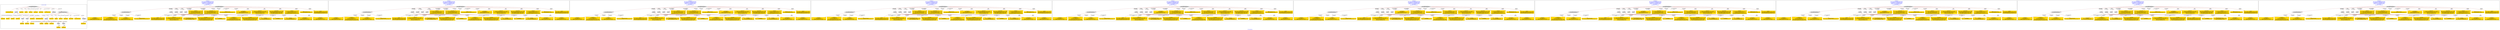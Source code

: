 digraph n0 {
fontcolor="blue"
remincross="true"
label="s21-s-met.json"
subgraph cluster_0 {
label="1-correct model"
n2[style="filled",color="white",fillcolor="lightgray",label="CulturalHeritageObject1"];
n3[shape="plaintext",style="filled",fillcolor="gold",label="dateOfEndOfCreation"];
n4[style="filled",color="white",fillcolor="lightgray",label="Person2"];
n5[shape="plaintext",style="filled",fillcolor="gold",label="dimensions"];
n6[shape="plaintext",style="filled",fillcolor="gold",label="medium"];
n7[shape="plaintext",style="filled",fillcolor="gold",label="creditLine"];
n8[shape="plaintext",style="filled",fillcolor="gold",label="provenance"];
n9[shape="plaintext",style="filled",fillcolor="gold",label="artworkTitle"];
n10[shape="plaintext",style="filled",fillcolor="gold",label="accessionNumber"];
n11[style="filled",color="white",fillcolor="lightgray",label="Concept1"];
n12[style="filled",color="white",fillcolor="lightgray",label="CulturalHeritageObject2"];
n13[shape="plaintext",style="filled",fillcolor="gold",label="dateOfEndOfCreation"];
n14[style="filled",color="white",fillcolor="lightgray",label="Person1"];
n15[shape="plaintext",style="filled",fillcolor="gold",label="dimensions"];
n16[shape="plaintext",style="filled",fillcolor="gold",label="medium"];
n17[shape="plaintext",style="filled",fillcolor="gold",label="creditLine"];
n18[shape="plaintext",style="filled",fillcolor="gold",label="provenance"];
n19[shape="plaintext",style="filled",fillcolor="gold",label="artworkTitle"];
n20[shape="plaintext",style="filled",fillcolor="gold",label="accessionNumber"];
n21[style="filled",color="white",fillcolor="lightgray",label="Concept2"];
n22[shape="plaintext",style="filled",fillcolor="gold",label="nationality"];
n23[shape="plaintext",style="filled",fillcolor="gold",label="birthDate"];
n24[shape="plaintext",style="filled",fillcolor="gold",label="deathDate"];
n25[shape="plaintext",style="filled",fillcolor="gold",label="artistName"];
n26[style="filled",color="white",fillcolor="lightgray",label="Place1"];
n27[style="filled",color="white",fillcolor="lightgray",label="Place2"];
n28[shape="plaintext",style="filled",fillcolor="gold",label="nationality"];
n29[shape="plaintext",style="filled",fillcolor="gold",label="birthDate"];
n30[shape="plaintext",style="filled",fillcolor="gold",label="deathDate"];
n31[shape="plaintext",style="filled",fillcolor="gold",label="artistName"];
n32[style="filled",color="white",fillcolor="lightgray",label="Place3"];
n33[style="filled",color="white",fillcolor="lightgray",label="Place4"];
n34[shape="plaintext",style="filled",fillcolor="gold",label="birthPlace"];
n35[shape="plaintext",style="filled",fillcolor="gold",label="deathPlace"];
n36[shape="plaintext",style="filled",fillcolor="gold",label="birthPlace"];
n37[shape="plaintext",style="filled",fillcolor="gold",label="deathPlace"];
n38[shape="plaintext",style="filled",fillcolor="gold",label="classification"];
n39[shape="plaintext",style="filled",fillcolor="gold",label="classification"];
}
subgraph cluster_1 {
label="candidate 0\nlink coherence:0.5333333333333333\nnode coherence:0.5483870967741935\nconfidence:0.5519780904114847\nmapping score:0.493455062395226\ncost:29.9977\n-precision:0.37-recall:0.3"
n41[style="filled",color="white",fillcolor="lightgray",label="CulturalHeritageObject1"];
n42[style="filled",color="white",fillcolor="lightgray",label="CulturalHeritageObject2"];
n43[style="filled",color="white",fillcolor="lightgray",label="Person1"];
n44[style="filled",color="white",fillcolor="lightgray",label="Person2"];
n45[style="filled",color="white",fillcolor="lightgray",label="Place1"];
n46[style="filled",color="white",fillcolor="lightgray",label="Place2"];
n47[shape="plaintext",style="filled",fillcolor="gold",label="birthPlace\n[Place,label,0.669]\n[Person,dateOfBirth,0.212]\n[Person,biographicalInformation,0.065]\n[CulturalHeritageObject,description,0.055]"];
n48[shape="plaintext",style="filled",fillcolor="gold",label="creditLine\n[CulturalHeritageObject,provenance,0.634]\n[Document,classLink,0.143]\n[Document,columnSubClassOfLink,0.126]\n[CulturalHeritageObject,description,0.096]"];
n49[shape="plaintext",style="filled",fillcolor="gold",label="medium\n[CulturalHeritageObject,medium,0.862]\n[CulturalHeritageObject,description,0.13]\n[Person,biographicalInformation,0.009]"];
n50[shape="plaintext",style="filled",fillcolor="gold",label="deathDate\n[Place,label,0.87]\n[Person,dateOfDeath,0.087]\n[CulturalHeritageObject,provenance,0.043]"];
n51[shape="plaintext",style="filled",fillcolor="gold",label="artworkTitle\n[CulturalHeritageObject,description,0.514]\n[Concept,prefLabel,0.222]\n[Document,columnSubClassOfLink,0.178]\n[CulturalHeritageObject,provenance,0.086]"];
n52[shape="plaintext",style="filled",fillcolor="gold",label="accessionNumber\n[CulturalHeritageObject,accessionNumber,1.0]"];
n53[shape="plaintext",style="filled",fillcolor="gold",label="provenance\n[Place,label,0.87]\n[Person,dateOfDeath,0.087]\n[CulturalHeritageObject,provenance,0.043]"];
n54[shape="plaintext",style="filled",fillcolor="gold",label="nationality\n[Person,countryAssociatedWithThePerson,0.715]\n[CulturalHeritageObject,provenance,0.129]\n[CulturalHeritageObject,description,0.095]\n[Person,biographicalInformation,0.062]"];
n55[shape="plaintext",style="filled",fillcolor="gold",label="dimensions\n[CulturalHeritageObject,extent,0.929]\n[CulturalHeritageObject,accessionNumber,0.036]\n[Person,dateOfBirth,0.021]\n[Document,classLink,0.013]"];
n56[shape="plaintext",style="filled",fillcolor="gold",label="birthDate\n[Person,dateOfDeath,0.8]\n[Person,biographicalInformation,0.2]"];
n57[shape="plaintext",style="filled",fillcolor="gold",label="artistName\n[Person,nameOfThePerson,1.0]"];
n58[shape="plaintext",style="filled",fillcolor="gold",label="birthDate\n[Person,dateOfDeath,0.8]\n[Person,biographicalInformation,0.2]"];
n59[shape="plaintext",style="filled",fillcolor="gold",label="dimensions\n[CulturalHeritageObject,extent,0.929]\n[CulturalHeritageObject,accessionNumber,0.036]\n[Person,dateOfBirth,0.021]\n[Document,classLink,0.013]"];
n60[shape="plaintext",style="filled",fillcolor="gold",label="dateOfEndOfCreation\n[CulturalHeritageObject,created,0.556]\n[Person,dateOfDeath,0.444]"];
n61[shape="plaintext",style="filled",fillcolor="gold",label="deathPlace\n[Place,label,0.87]\n[Person,dateOfDeath,0.087]\n[CulturalHeritageObject,provenance,0.043]"];
n62[shape="plaintext",style="filled",fillcolor="gold",label="artworkTitle\n[CulturalHeritageObject,description,0.558]\n[Person,biographicalInformation,0.393]\n[CulturalHeritageObject,title,0.029]\n[CulturalHeritageObject,extent,0.02]"];
n63[shape="plaintext",style="filled",fillcolor="gold",label="creditLine\n[CulturalHeritageObject,rights,0.792]\n[Document,classLink,0.125]\n[CulturalHeritageObject,extent,0.052]\n[CulturalHeritageObject,description,0.031]"];
n64[shape="plaintext",style="filled",fillcolor="gold",label="birthPlace\n[Place,label,0.669]\n[Person,dateOfBirth,0.212]\n[Person,biographicalInformation,0.065]\n[CulturalHeritageObject,description,0.055]"];
n65[shape="plaintext",style="filled",fillcolor="gold",label="nationality\n[Person,countryAssociatedWithThePerson,0.715]\n[CulturalHeritageObject,provenance,0.129]\n[CulturalHeritageObject,description,0.095]\n[Person,biographicalInformation,0.062]"];
n66[shape="plaintext",style="filled",fillcolor="gold",label="dateOfEndOfCreation\n[CulturalHeritageObject,created,1.0]"];
n67[shape="plaintext",style="filled",fillcolor="gold",label="deathDate\n[Place,label,0.87]\n[Person,dateOfDeath,0.087]\n[CulturalHeritageObject,provenance,0.043]"];
n68[shape="plaintext",style="filled",fillcolor="gold",label="medium\n[CulturalHeritageObject,medium,0.862]\n[CulturalHeritageObject,description,0.13]\n[Person,biographicalInformation,0.009]"];
n69[shape="plaintext",style="filled",fillcolor="gold",label="artistName\n[Person,nameOfThePerson,1.0]"];
n70[shape="plaintext",style="filled",fillcolor="gold",label="provenance\n[Place,label,0.87]\n[Person,dateOfDeath,0.087]\n[CulturalHeritageObject,provenance,0.043]"];
n71[shape="plaintext",style="filled",fillcolor="gold",label="accessionNumber\n[CulturalHeritageObject,accessionNumber,1.0]"];
}
subgraph cluster_2 {
label="candidate 1\nlink coherence:0.5333333333333333\nnode coherence:0.5483870967741935\nconfidence:0.5519780904114847\nmapping score:0.493455062395226\ncost:29.9977\n-precision:0.33-recall:0.27"
n73[style="filled",color="white",fillcolor="lightgray",label="CulturalHeritageObject1"];
n74[style="filled",color="white",fillcolor="lightgray",label="CulturalHeritageObject2"];
n75[style="filled",color="white",fillcolor="lightgray",label="Person1"];
n76[style="filled",color="white",fillcolor="lightgray",label="Person2"];
n77[style="filled",color="white",fillcolor="lightgray",label="Place1"];
n78[style="filled",color="white",fillcolor="lightgray",label="Place2"];
n79[shape="plaintext",style="filled",fillcolor="gold",label="birthPlace\n[Place,label,0.669]\n[Person,dateOfBirth,0.212]\n[Person,biographicalInformation,0.065]\n[CulturalHeritageObject,description,0.055]"];
n80[shape="plaintext",style="filled",fillcolor="gold",label="creditLine\n[CulturalHeritageObject,provenance,0.634]\n[Document,classLink,0.143]\n[Document,columnSubClassOfLink,0.126]\n[CulturalHeritageObject,description,0.096]"];
n81[shape="plaintext",style="filled",fillcolor="gold",label="medium\n[CulturalHeritageObject,medium,0.862]\n[CulturalHeritageObject,description,0.13]\n[Person,biographicalInformation,0.009]"];
n82[shape="plaintext",style="filled",fillcolor="gold",label="deathDate\n[Place,label,0.87]\n[Person,dateOfDeath,0.087]\n[CulturalHeritageObject,provenance,0.043]"];
n83[shape="plaintext",style="filled",fillcolor="gold",label="artworkTitle\n[CulturalHeritageObject,description,0.514]\n[Concept,prefLabel,0.222]\n[Document,columnSubClassOfLink,0.178]\n[CulturalHeritageObject,provenance,0.086]"];
n84[shape="plaintext",style="filled",fillcolor="gold",label="accessionNumber\n[CulturalHeritageObject,accessionNumber,1.0]"];
n85[shape="plaintext",style="filled",fillcolor="gold",label="provenance\n[Place,label,0.87]\n[Person,dateOfDeath,0.087]\n[CulturalHeritageObject,provenance,0.043]"];
n86[shape="plaintext",style="filled",fillcolor="gold",label="nationality\n[Person,countryAssociatedWithThePerson,0.715]\n[CulturalHeritageObject,provenance,0.129]\n[CulturalHeritageObject,description,0.095]\n[Person,biographicalInformation,0.062]"];
n87[shape="plaintext",style="filled",fillcolor="gold",label="dimensions\n[CulturalHeritageObject,extent,0.929]\n[CulturalHeritageObject,accessionNumber,0.036]\n[Person,dateOfBirth,0.021]\n[Document,classLink,0.013]"];
n88[shape="plaintext",style="filled",fillcolor="gold",label="birthDate\n[Person,dateOfDeath,0.8]\n[Person,biographicalInformation,0.2]"];
n89[shape="plaintext",style="filled",fillcolor="gold",label="artistName\n[Person,nameOfThePerson,1.0]"];
n90[shape="plaintext",style="filled",fillcolor="gold",label="birthDate\n[Person,dateOfDeath,0.8]\n[Person,biographicalInformation,0.2]"];
n91[shape="plaintext",style="filled",fillcolor="gold",label="dimensions\n[CulturalHeritageObject,extent,0.929]\n[CulturalHeritageObject,accessionNumber,0.036]\n[Person,dateOfBirth,0.021]\n[Document,classLink,0.013]"];
n92[shape="plaintext",style="filled",fillcolor="gold",label="dateOfEndOfCreation\n[CulturalHeritageObject,created,0.556]\n[Person,dateOfDeath,0.444]"];
n93[shape="plaintext",style="filled",fillcolor="gold",label="deathPlace\n[Place,label,0.87]\n[Person,dateOfDeath,0.087]\n[CulturalHeritageObject,provenance,0.043]"];
n94[shape="plaintext",style="filled",fillcolor="gold",label="artworkTitle\n[CulturalHeritageObject,description,0.558]\n[Person,biographicalInformation,0.393]\n[CulturalHeritageObject,title,0.029]\n[CulturalHeritageObject,extent,0.02]"];
n95[shape="plaintext",style="filled",fillcolor="gold",label="creditLine\n[CulturalHeritageObject,rights,0.792]\n[Document,classLink,0.125]\n[CulturalHeritageObject,extent,0.052]\n[CulturalHeritageObject,description,0.031]"];
n96[shape="plaintext",style="filled",fillcolor="gold",label="birthPlace\n[Place,label,0.669]\n[Person,dateOfBirth,0.212]\n[Person,biographicalInformation,0.065]\n[CulturalHeritageObject,description,0.055]"];
n97[shape="plaintext",style="filled",fillcolor="gold",label="nationality\n[Person,countryAssociatedWithThePerson,0.715]\n[CulturalHeritageObject,provenance,0.129]\n[CulturalHeritageObject,description,0.095]\n[Person,biographicalInformation,0.062]"];
n98[shape="plaintext",style="filled",fillcolor="gold",label="dateOfEndOfCreation\n[CulturalHeritageObject,created,1.0]"];
n99[shape="plaintext",style="filled",fillcolor="gold",label="deathDate\n[Place,label,0.87]\n[Person,dateOfDeath,0.087]\n[CulturalHeritageObject,provenance,0.043]"];
n100[shape="plaintext",style="filled",fillcolor="gold",label="medium\n[CulturalHeritageObject,medium,0.862]\n[CulturalHeritageObject,description,0.13]\n[Person,biographicalInformation,0.009]"];
n101[shape="plaintext",style="filled",fillcolor="gold",label="artistName\n[Person,nameOfThePerson,1.0]"];
n102[shape="plaintext",style="filled",fillcolor="gold",label="provenance\n[Place,label,0.87]\n[Person,dateOfDeath,0.087]\n[CulturalHeritageObject,provenance,0.043]"];
n103[shape="plaintext",style="filled",fillcolor="gold",label="accessionNumber\n[CulturalHeritageObject,accessionNumber,1.0]"];
}
subgraph cluster_3 {
label="candidate 2\nlink coherence:0.5333333333333333\nnode coherence:0.5483870967741935\nconfidence:0.5519780904114847\nmapping score:0.493455062395226\ncost:29.9977\n-precision:0.37-recall:0.3"
n105[style="filled",color="white",fillcolor="lightgray",label="CulturalHeritageObject1"];
n106[style="filled",color="white",fillcolor="lightgray",label="CulturalHeritageObject2"];
n107[style="filled",color="white",fillcolor="lightgray",label="Person1"];
n108[style="filled",color="white",fillcolor="lightgray",label="Person2"];
n109[style="filled",color="white",fillcolor="lightgray",label="Place1"];
n110[style="filled",color="white",fillcolor="lightgray",label="Place2"];
n111[shape="plaintext",style="filled",fillcolor="gold",label="birthPlace\n[Place,label,0.669]\n[Person,dateOfBirth,0.212]\n[Person,biographicalInformation,0.065]\n[CulturalHeritageObject,description,0.055]"];
n112[shape="plaintext",style="filled",fillcolor="gold",label="creditLine\n[CulturalHeritageObject,provenance,0.634]\n[Document,classLink,0.143]\n[Document,columnSubClassOfLink,0.126]\n[CulturalHeritageObject,description,0.096]"];
n113[shape="plaintext",style="filled",fillcolor="gold",label="medium\n[CulturalHeritageObject,medium,0.862]\n[CulturalHeritageObject,description,0.13]\n[Person,biographicalInformation,0.009]"];
n114[shape="plaintext",style="filled",fillcolor="gold",label="deathDate\n[Place,label,0.87]\n[Person,dateOfDeath,0.087]\n[CulturalHeritageObject,provenance,0.043]"];
n115[shape="plaintext",style="filled",fillcolor="gold",label="artworkTitle\n[CulturalHeritageObject,description,0.514]\n[Concept,prefLabel,0.222]\n[Document,columnSubClassOfLink,0.178]\n[CulturalHeritageObject,provenance,0.086]"];
n116[shape="plaintext",style="filled",fillcolor="gold",label="accessionNumber\n[CulturalHeritageObject,accessionNumber,1.0]"];
n117[shape="plaintext",style="filled",fillcolor="gold",label="provenance\n[Place,label,0.87]\n[Person,dateOfDeath,0.087]\n[CulturalHeritageObject,provenance,0.043]"];
n118[shape="plaintext",style="filled",fillcolor="gold",label="nationality\n[Person,countryAssociatedWithThePerson,0.715]\n[CulturalHeritageObject,provenance,0.129]\n[CulturalHeritageObject,description,0.095]\n[Person,biographicalInformation,0.062]"];
n119[shape="plaintext",style="filled",fillcolor="gold",label="dimensions\n[CulturalHeritageObject,extent,0.929]\n[CulturalHeritageObject,accessionNumber,0.036]\n[Person,dateOfBirth,0.021]\n[Document,classLink,0.013]"];
n120[shape="plaintext",style="filled",fillcolor="gold",label="birthDate\n[Person,dateOfDeath,0.8]\n[Person,biographicalInformation,0.2]"];
n121[shape="plaintext",style="filled",fillcolor="gold",label="artistName\n[Person,nameOfThePerson,1.0]"];
n122[shape="plaintext",style="filled",fillcolor="gold",label="birthDate\n[Person,dateOfDeath,0.8]\n[Person,biographicalInformation,0.2]"];
n123[shape="plaintext",style="filled",fillcolor="gold",label="dimensions\n[CulturalHeritageObject,extent,0.929]\n[CulturalHeritageObject,accessionNumber,0.036]\n[Person,dateOfBirth,0.021]\n[Document,classLink,0.013]"];
n124[shape="plaintext",style="filled",fillcolor="gold",label="dateOfEndOfCreation\n[CulturalHeritageObject,created,0.556]\n[Person,dateOfDeath,0.444]"];
n125[shape="plaintext",style="filled",fillcolor="gold",label="deathPlace\n[Place,label,0.87]\n[Person,dateOfDeath,0.087]\n[CulturalHeritageObject,provenance,0.043]"];
n126[shape="plaintext",style="filled",fillcolor="gold",label="artworkTitle\n[CulturalHeritageObject,description,0.558]\n[Person,biographicalInformation,0.393]\n[CulturalHeritageObject,title,0.029]\n[CulturalHeritageObject,extent,0.02]"];
n127[shape="plaintext",style="filled",fillcolor="gold",label="creditLine\n[CulturalHeritageObject,rights,0.792]\n[Document,classLink,0.125]\n[CulturalHeritageObject,extent,0.052]\n[CulturalHeritageObject,description,0.031]"];
n128[shape="plaintext",style="filled",fillcolor="gold",label="birthPlace\n[Place,label,0.669]\n[Person,dateOfBirth,0.212]\n[Person,biographicalInformation,0.065]\n[CulturalHeritageObject,description,0.055]"];
n129[shape="plaintext",style="filled",fillcolor="gold",label="nationality\n[Person,countryAssociatedWithThePerson,0.715]\n[CulturalHeritageObject,provenance,0.129]\n[CulturalHeritageObject,description,0.095]\n[Person,biographicalInformation,0.062]"];
n130[shape="plaintext",style="filled",fillcolor="gold",label="dateOfEndOfCreation\n[CulturalHeritageObject,created,1.0]"];
n131[shape="plaintext",style="filled",fillcolor="gold",label="deathDate\n[Place,label,0.87]\n[Person,dateOfDeath,0.087]\n[CulturalHeritageObject,provenance,0.043]"];
n132[shape="plaintext",style="filled",fillcolor="gold",label="medium\n[CulturalHeritageObject,medium,0.862]\n[CulturalHeritageObject,description,0.13]\n[Person,biographicalInformation,0.009]"];
n133[shape="plaintext",style="filled",fillcolor="gold",label="artistName\n[Person,nameOfThePerson,1.0]"];
n134[shape="plaintext",style="filled",fillcolor="gold",label="provenance\n[Place,label,0.87]\n[Person,dateOfDeath,0.087]\n[CulturalHeritageObject,provenance,0.043]"];
n135[shape="plaintext",style="filled",fillcolor="gold",label="accessionNumber\n[CulturalHeritageObject,accessionNumber,1.0]"];
}
subgraph cluster_4 {
label="candidate 3\nlink coherence:0.5333333333333333\nnode coherence:0.5483870967741935\nconfidence:0.5519780904114847\nmapping score:0.493455062395226\ncost:29.9977\n-precision:0.33-recall:0.27"
n137[style="filled",color="white",fillcolor="lightgray",label="CulturalHeritageObject1"];
n138[style="filled",color="white",fillcolor="lightgray",label="CulturalHeritageObject2"];
n139[style="filled",color="white",fillcolor="lightgray",label="Person1"];
n140[style="filled",color="white",fillcolor="lightgray",label="Person2"];
n141[style="filled",color="white",fillcolor="lightgray",label="Place1"];
n142[style="filled",color="white",fillcolor="lightgray",label="Place2"];
n143[shape="plaintext",style="filled",fillcolor="gold",label="birthPlace\n[Place,label,0.669]\n[Person,dateOfBirth,0.212]\n[Person,biographicalInformation,0.065]\n[CulturalHeritageObject,description,0.055]"];
n144[shape="plaintext",style="filled",fillcolor="gold",label="creditLine\n[CulturalHeritageObject,provenance,0.634]\n[Document,classLink,0.143]\n[Document,columnSubClassOfLink,0.126]\n[CulturalHeritageObject,description,0.096]"];
n145[shape="plaintext",style="filled",fillcolor="gold",label="medium\n[CulturalHeritageObject,medium,0.862]\n[CulturalHeritageObject,description,0.13]\n[Person,biographicalInformation,0.009]"];
n146[shape="plaintext",style="filled",fillcolor="gold",label="deathDate\n[Place,label,0.87]\n[Person,dateOfDeath,0.087]\n[CulturalHeritageObject,provenance,0.043]"];
n147[shape="plaintext",style="filled",fillcolor="gold",label="artworkTitle\n[CulturalHeritageObject,description,0.514]\n[Concept,prefLabel,0.222]\n[Document,columnSubClassOfLink,0.178]\n[CulturalHeritageObject,provenance,0.086]"];
n148[shape="plaintext",style="filled",fillcolor="gold",label="accessionNumber\n[CulturalHeritageObject,accessionNumber,1.0]"];
n149[shape="plaintext",style="filled",fillcolor="gold",label="provenance\n[Place,label,0.87]\n[Person,dateOfDeath,0.087]\n[CulturalHeritageObject,provenance,0.043]"];
n150[shape="plaintext",style="filled",fillcolor="gold",label="nationality\n[Person,countryAssociatedWithThePerson,0.715]\n[CulturalHeritageObject,provenance,0.129]\n[CulturalHeritageObject,description,0.095]\n[Person,biographicalInformation,0.062]"];
n151[shape="plaintext",style="filled",fillcolor="gold",label="dimensions\n[CulturalHeritageObject,extent,0.929]\n[CulturalHeritageObject,accessionNumber,0.036]\n[Person,dateOfBirth,0.021]\n[Document,classLink,0.013]"];
n152[shape="plaintext",style="filled",fillcolor="gold",label="birthDate\n[Person,dateOfDeath,0.8]\n[Person,biographicalInformation,0.2]"];
n153[shape="plaintext",style="filled",fillcolor="gold",label="artistName\n[Person,nameOfThePerson,1.0]"];
n154[shape="plaintext",style="filled",fillcolor="gold",label="birthDate\n[Person,dateOfDeath,0.8]\n[Person,biographicalInformation,0.2]"];
n155[shape="plaintext",style="filled",fillcolor="gold",label="dimensions\n[CulturalHeritageObject,extent,0.929]\n[CulturalHeritageObject,accessionNumber,0.036]\n[Person,dateOfBirth,0.021]\n[Document,classLink,0.013]"];
n156[shape="plaintext",style="filled",fillcolor="gold",label="dateOfEndOfCreation\n[CulturalHeritageObject,created,0.556]\n[Person,dateOfDeath,0.444]"];
n157[shape="plaintext",style="filled",fillcolor="gold",label="deathPlace\n[Place,label,0.87]\n[Person,dateOfDeath,0.087]\n[CulturalHeritageObject,provenance,0.043]"];
n158[shape="plaintext",style="filled",fillcolor="gold",label="artworkTitle\n[CulturalHeritageObject,description,0.558]\n[Person,biographicalInformation,0.393]\n[CulturalHeritageObject,title,0.029]\n[CulturalHeritageObject,extent,0.02]"];
n159[shape="plaintext",style="filled",fillcolor="gold",label="creditLine\n[CulturalHeritageObject,rights,0.792]\n[Document,classLink,0.125]\n[CulturalHeritageObject,extent,0.052]\n[CulturalHeritageObject,description,0.031]"];
n160[shape="plaintext",style="filled",fillcolor="gold",label="birthPlace\n[Place,label,0.669]\n[Person,dateOfBirth,0.212]\n[Person,biographicalInformation,0.065]\n[CulturalHeritageObject,description,0.055]"];
n161[shape="plaintext",style="filled",fillcolor="gold",label="nationality\n[Person,countryAssociatedWithThePerson,0.715]\n[CulturalHeritageObject,provenance,0.129]\n[CulturalHeritageObject,description,0.095]\n[Person,biographicalInformation,0.062]"];
n162[shape="plaintext",style="filled",fillcolor="gold",label="dateOfEndOfCreation\n[CulturalHeritageObject,created,1.0]"];
n163[shape="plaintext",style="filled",fillcolor="gold",label="deathDate\n[Place,label,0.87]\n[Person,dateOfDeath,0.087]\n[CulturalHeritageObject,provenance,0.043]"];
n164[shape="plaintext",style="filled",fillcolor="gold",label="medium\n[CulturalHeritageObject,medium,0.862]\n[CulturalHeritageObject,description,0.13]\n[Person,biographicalInformation,0.009]"];
n165[shape="plaintext",style="filled",fillcolor="gold",label="artistName\n[Person,nameOfThePerson,1.0]"];
n166[shape="plaintext",style="filled",fillcolor="gold",label="provenance\n[Place,label,0.87]\n[Person,dateOfDeath,0.087]\n[CulturalHeritageObject,provenance,0.043]"];
n167[shape="plaintext",style="filled",fillcolor="gold",label="accessionNumber\n[CulturalHeritageObject,accessionNumber,1.0]"];
}
subgraph cluster_5 {
label="candidate 4\nlink coherence:0.5333333333333333\nnode coherence:0.5483870967741935\nconfidence:0.5519780904114847\nmapping score:0.493455062395226\ncost:29.9977\n-precision:0.37-recall:0.3"
n169[style="filled",color="white",fillcolor="lightgray",label="CulturalHeritageObject1"];
n170[style="filled",color="white",fillcolor="lightgray",label="CulturalHeritageObject2"];
n171[style="filled",color="white",fillcolor="lightgray",label="Person1"];
n172[style="filled",color="white",fillcolor="lightgray",label="Person2"];
n173[style="filled",color="white",fillcolor="lightgray",label="Place1"];
n174[style="filled",color="white",fillcolor="lightgray",label="Place2"];
n175[shape="plaintext",style="filled",fillcolor="gold",label="birthPlace\n[Place,label,0.669]\n[Person,dateOfBirth,0.212]\n[Person,biographicalInformation,0.065]\n[CulturalHeritageObject,description,0.055]"];
n176[shape="plaintext",style="filled",fillcolor="gold",label="provenance\n[Place,label,0.87]\n[Person,dateOfDeath,0.087]\n[CulturalHeritageObject,provenance,0.043]"];
n177[shape="plaintext",style="filled",fillcolor="gold",label="medium\n[CulturalHeritageObject,medium,0.862]\n[CulturalHeritageObject,description,0.13]\n[Person,biographicalInformation,0.009]"];
n178[shape="plaintext",style="filled",fillcolor="gold",label="deathDate\n[Place,label,0.87]\n[Person,dateOfDeath,0.087]\n[CulturalHeritageObject,provenance,0.043]"];
n179[shape="plaintext",style="filled",fillcolor="gold",label="artworkTitle\n[CulturalHeritageObject,description,0.514]\n[Concept,prefLabel,0.222]\n[Document,columnSubClassOfLink,0.178]\n[CulturalHeritageObject,provenance,0.086]"];
n180[shape="plaintext",style="filled",fillcolor="gold",label="accessionNumber\n[CulturalHeritageObject,accessionNumber,1.0]"];
n181[shape="plaintext",style="filled",fillcolor="gold",label="creditLine\n[CulturalHeritageObject,provenance,0.634]\n[Document,classLink,0.143]\n[Document,columnSubClassOfLink,0.126]\n[CulturalHeritageObject,description,0.096]"];
n182[shape="plaintext",style="filled",fillcolor="gold",label="nationality\n[Person,countryAssociatedWithThePerson,0.715]\n[CulturalHeritageObject,provenance,0.129]\n[CulturalHeritageObject,description,0.095]\n[Person,biographicalInformation,0.062]"];
n183[shape="plaintext",style="filled",fillcolor="gold",label="dimensions\n[CulturalHeritageObject,extent,0.929]\n[CulturalHeritageObject,accessionNumber,0.036]\n[Person,dateOfBirth,0.021]\n[Document,classLink,0.013]"];
n184[shape="plaintext",style="filled",fillcolor="gold",label="birthDate\n[Person,dateOfDeath,0.8]\n[Person,biographicalInformation,0.2]"];
n185[shape="plaintext",style="filled",fillcolor="gold",label="artistName\n[Person,nameOfThePerson,1.0]"];
n186[shape="plaintext",style="filled",fillcolor="gold",label="birthDate\n[Person,dateOfDeath,0.8]\n[Person,biographicalInformation,0.2]"];
n187[shape="plaintext",style="filled",fillcolor="gold",label="dimensions\n[CulturalHeritageObject,extent,0.929]\n[CulturalHeritageObject,accessionNumber,0.036]\n[Person,dateOfBirth,0.021]\n[Document,classLink,0.013]"];
n188[shape="plaintext",style="filled",fillcolor="gold",label="dateOfEndOfCreation\n[CulturalHeritageObject,created,0.556]\n[Person,dateOfDeath,0.444]"];
n189[shape="plaintext",style="filled",fillcolor="gold",label="deathPlace\n[Place,label,0.87]\n[Person,dateOfDeath,0.087]\n[CulturalHeritageObject,provenance,0.043]"];
n190[shape="plaintext",style="filled",fillcolor="gold",label="artworkTitle\n[CulturalHeritageObject,description,0.558]\n[Person,biographicalInformation,0.393]\n[CulturalHeritageObject,title,0.029]\n[CulturalHeritageObject,extent,0.02]"];
n191[shape="plaintext",style="filled",fillcolor="gold",label="creditLine\n[CulturalHeritageObject,rights,0.792]\n[Document,classLink,0.125]\n[CulturalHeritageObject,extent,0.052]\n[CulturalHeritageObject,description,0.031]"];
n192[shape="plaintext",style="filled",fillcolor="gold",label="birthPlace\n[Place,label,0.669]\n[Person,dateOfBirth,0.212]\n[Person,biographicalInformation,0.065]\n[CulturalHeritageObject,description,0.055]"];
n193[shape="plaintext",style="filled",fillcolor="gold",label="nationality\n[Person,countryAssociatedWithThePerson,0.715]\n[CulturalHeritageObject,provenance,0.129]\n[CulturalHeritageObject,description,0.095]\n[Person,biographicalInformation,0.062]"];
n194[shape="plaintext",style="filled",fillcolor="gold",label="dateOfEndOfCreation\n[CulturalHeritageObject,created,1.0]"];
n195[shape="plaintext",style="filled",fillcolor="gold",label="deathDate\n[Place,label,0.87]\n[Person,dateOfDeath,0.087]\n[CulturalHeritageObject,provenance,0.043]"];
n196[shape="plaintext",style="filled",fillcolor="gold",label="medium\n[CulturalHeritageObject,medium,0.862]\n[CulturalHeritageObject,description,0.13]\n[Person,biographicalInformation,0.009]"];
n197[shape="plaintext",style="filled",fillcolor="gold",label="artistName\n[Person,nameOfThePerson,1.0]"];
n198[shape="plaintext",style="filled",fillcolor="gold",label="provenance\n[Place,label,0.87]\n[Person,dateOfDeath,0.087]\n[CulturalHeritageObject,provenance,0.043]"];
n199[shape="plaintext",style="filled",fillcolor="gold",label="accessionNumber\n[CulturalHeritageObject,accessionNumber,1.0]"];
}
subgraph cluster_6 {
label="candidate 5\nlink coherence:0.5333333333333333\nnode coherence:0.5483870967741935\nconfidence:0.5519780904114847\nmapping score:0.493455062395226\ncost:29.9977\n-precision:0.33-recall:0.27"
n201[style="filled",color="white",fillcolor="lightgray",label="CulturalHeritageObject1"];
n202[style="filled",color="white",fillcolor="lightgray",label="CulturalHeritageObject2"];
n203[style="filled",color="white",fillcolor="lightgray",label="Person1"];
n204[style="filled",color="white",fillcolor="lightgray",label="Person2"];
n205[style="filled",color="white",fillcolor="lightgray",label="Place1"];
n206[style="filled",color="white",fillcolor="lightgray",label="Place2"];
n207[shape="plaintext",style="filled",fillcolor="gold",label="birthPlace\n[Place,label,0.669]\n[Person,dateOfBirth,0.212]\n[Person,biographicalInformation,0.065]\n[CulturalHeritageObject,description,0.055]"];
n208[shape="plaintext",style="filled",fillcolor="gold",label="provenance\n[Place,label,0.87]\n[Person,dateOfDeath,0.087]\n[CulturalHeritageObject,provenance,0.043]"];
n209[shape="plaintext",style="filled",fillcolor="gold",label="medium\n[CulturalHeritageObject,medium,0.862]\n[CulturalHeritageObject,description,0.13]\n[Person,biographicalInformation,0.009]"];
n210[shape="plaintext",style="filled",fillcolor="gold",label="deathDate\n[Place,label,0.87]\n[Person,dateOfDeath,0.087]\n[CulturalHeritageObject,provenance,0.043]"];
n211[shape="plaintext",style="filled",fillcolor="gold",label="artworkTitle\n[CulturalHeritageObject,description,0.514]\n[Concept,prefLabel,0.222]\n[Document,columnSubClassOfLink,0.178]\n[CulturalHeritageObject,provenance,0.086]"];
n212[shape="plaintext",style="filled",fillcolor="gold",label="accessionNumber\n[CulturalHeritageObject,accessionNumber,1.0]"];
n213[shape="plaintext",style="filled",fillcolor="gold",label="creditLine\n[CulturalHeritageObject,provenance,0.634]\n[Document,classLink,0.143]\n[Document,columnSubClassOfLink,0.126]\n[CulturalHeritageObject,description,0.096]"];
n214[shape="plaintext",style="filled",fillcolor="gold",label="nationality\n[Person,countryAssociatedWithThePerson,0.715]\n[CulturalHeritageObject,provenance,0.129]\n[CulturalHeritageObject,description,0.095]\n[Person,biographicalInformation,0.062]"];
n215[shape="plaintext",style="filled",fillcolor="gold",label="dimensions\n[CulturalHeritageObject,extent,0.929]\n[CulturalHeritageObject,accessionNumber,0.036]\n[Person,dateOfBirth,0.021]\n[Document,classLink,0.013]"];
n216[shape="plaintext",style="filled",fillcolor="gold",label="birthDate\n[Person,dateOfDeath,0.8]\n[Person,biographicalInformation,0.2]"];
n217[shape="plaintext",style="filled",fillcolor="gold",label="artistName\n[Person,nameOfThePerson,1.0]"];
n218[shape="plaintext",style="filled",fillcolor="gold",label="birthDate\n[Person,dateOfDeath,0.8]\n[Person,biographicalInformation,0.2]"];
n219[shape="plaintext",style="filled",fillcolor="gold",label="dimensions\n[CulturalHeritageObject,extent,0.929]\n[CulturalHeritageObject,accessionNumber,0.036]\n[Person,dateOfBirth,0.021]\n[Document,classLink,0.013]"];
n220[shape="plaintext",style="filled",fillcolor="gold",label="dateOfEndOfCreation\n[CulturalHeritageObject,created,0.556]\n[Person,dateOfDeath,0.444]"];
n221[shape="plaintext",style="filled",fillcolor="gold",label="deathPlace\n[Place,label,0.87]\n[Person,dateOfDeath,0.087]\n[CulturalHeritageObject,provenance,0.043]"];
n222[shape="plaintext",style="filled",fillcolor="gold",label="artworkTitle\n[CulturalHeritageObject,description,0.558]\n[Person,biographicalInformation,0.393]\n[CulturalHeritageObject,title,0.029]\n[CulturalHeritageObject,extent,0.02]"];
n223[shape="plaintext",style="filled",fillcolor="gold",label="creditLine\n[CulturalHeritageObject,rights,0.792]\n[Document,classLink,0.125]\n[CulturalHeritageObject,extent,0.052]\n[CulturalHeritageObject,description,0.031]"];
n224[shape="plaintext",style="filled",fillcolor="gold",label="birthPlace\n[Place,label,0.669]\n[Person,dateOfBirth,0.212]\n[Person,biographicalInformation,0.065]\n[CulturalHeritageObject,description,0.055]"];
n225[shape="plaintext",style="filled",fillcolor="gold",label="nationality\n[Person,countryAssociatedWithThePerson,0.715]\n[CulturalHeritageObject,provenance,0.129]\n[CulturalHeritageObject,description,0.095]\n[Person,biographicalInformation,0.062]"];
n226[shape="plaintext",style="filled",fillcolor="gold",label="dateOfEndOfCreation\n[CulturalHeritageObject,created,1.0]"];
n227[shape="plaintext",style="filled",fillcolor="gold",label="deathDate\n[Place,label,0.87]\n[Person,dateOfDeath,0.087]\n[CulturalHeritageObject,provenance,0.043]"];
n228[shape="plaintext",style="filled",fillcolor="gold",label="medium\n[CulturalHeritageObject,medium,0.862]\n[CulturalHeritageObject,description,0.13]\n[Person,biographicalInformation,0.009]"];
n229[shape="plaintext",style="filled",fillcolor="gold",label="artistName\n[Person,nameOfThePerson,1.0]"];
n230[shape="plaintext",style="filled",fillcolor="gold",label="provenance\n[Place,label,0.87]\n[Person,dateOfDeath,0.087]\n[CulturalHeritageObject,provenance,0.043]"];
n231[shape="plaintext",style="filled",fillcolor="gold",label="accessionNumber\n[CulturalHeritageObject,accessionNumber,1.0]"];
}
subgraph cluster_7 {
label="candidate 6\nlink coherence:0.5333333333333333\nnode coherence:0.5483870967741935\nconfidence:0.5519780904114847\nmapping score:0.493455062395226\ncost:29.9977\n-precision:0.37-recall:0.3"
n233[style="filled",color="white",fillcolor="lightgray",label="CulturalHeritageObject1"];
n234[style="filled",color="white",fillcolor="lightgray",label="CulturalHeritageObject2"];
n235[style="filled",color="white",fillcolor="lightgray",label="Person1"];
n236[style="filled",color="white",fillcolor="lightgray",label="Person2"];
n237[style="filled",color="white",fillcolor="lightgray",label="Place1"];
n238[style="filled",color="white",fillcolor="lightgray",label="Place2"];
n239[shape="plaintext",style="filled",fillcolor="gold",label="birthPlace\n[Place,label,0.669]\n[Person,dateOfBirth,0.212]\n[Person,biographicalInformation,0.065]\n[CulturalHeritageObject,description,0.055]"];
n240[shape="plaintext",style="filled",fillcolor="gold",label="provenance\n[Place,label,0.87]\n[Person,dateOfDeath,0.087]\n[CulturalHeritageObject,provenance,0.043]"];
n241[shape="plaintext",style="filled",fillcolor="gold",label="medium\n[CulturalHeritageObject,medium,0.862]\n[CulturalHeritageObject,description,0.13]\n[Person,biographicalInformation,0.009]"];
n242[shape="plaintext",style="filled",fillcolor="gold",label="deathDate\n[Place,label,0.87]\n[Person,dateOfDeath,0.087]\n[CulturalHeritageObject,provenance,0.043]"];
n243[shape="plaintext",style="filled",fillcolor="gold",label="artworkTitle\n[CulturalHeritageObject,description,0.514]\n[Concept,prefLabel,0.222]\n[Document,columnSubClassOfLink,0.178]\n[CulturalHeritageObject,provenance,0.086]"];
n244[shape="plaintext",style="filled",fillcolor="gold",label="accessionNumber\n[CulturalHeritageObject,accessionNumber,1.0]"];
n245[shape="plaintext",style="filled",fillcolor="gold",label="creditLine\n[CulturalHeritageObject,provenance,0.634]\n[Document,classLink,0.143]\n[Document,columnSubClassOfLink,0.126]\n[CulturalHeritageObject,description,0.096]"];
n246[shape="plaintext",style="filled",fillcolor="gold",label="nationality\n[Person,countryAssociatedWithThePerson,0.715]\n[CulturalHeritageObject,provenance,0.129]\n[CulturalHeritageObject,description,0.095]\n[Person,biographicalInformation,0.062]"];
n247[shape="plaintext",style="filled",fillcolor="gold",label="dimensions\n[CulturalHeritageObject,extent,0.929]\n[CulturalHeritageObject,accessionNumber,0.036]\n[Person,dateOfBirth,0.021]\n[Document,classLink,0.013]"];
n248[shape="plaintext",style="filled",fillcolor="gold",label="birthDate\n[Person,dateOfDeath,0.8]\n[Person,biographicalInformation,0.2]"];
n249[shape="plaintext",style="filled",fillcolor="gold",label="artistName\n[Person,nameOfThePerson,1.0]"];
n250[shape="plaintext",style="filled",fillcolor="gold",label="birthDate\n[Person,dateOfDeath,0.8]\n[Person,biographicalInformation,0.2]"];
n251[shape="plaintext",style="filled",fillcolor="gold",label="dimensions\n[CulturalHeritageObject,extent,0.929]\n[CulturalHeritageObject,accessionNumber,0.036]\n[Person,dateOfBirth,0.021]\n[Document,classLink,0.013]"];
n252[shape="plaintext",style="filled",fillcolor="gold",label="dateOfEndOfCreation\n[CulturalHeritageObject,created,0.556]\n[Person,dateOfDeath,0.444]"];
n253[shape="plaintext",style="filled",fillcolor="gold",label="deathPlace\n[Place,label,0.87]\n[Person,dateOfDeath,0.087]\n[CulturalHeritageObject,provenance,0.043]"];
n254[shape="plaintext",style="filled",fillcolor="gold",label="artworkTitle\n[CulturalHeritageObject,description,0.558]\n[Person,biographicalInformation,0.393]\n[CulturalHeritageObject,title,0.029]\n[CulturalHeritageObject,extent,0.02]"];
n255[shape="plaintext",style="filled",fillcolor="gold",label="creditLine\n[CulturalHeritageObject,rights,0.792]\n[Document,classLink,0.125]\n[CulturalHeritageObject,extent,0.052]\n[CulturalHeritageObject,description,0.031]"];
n256[shape="plaintext",style="filled",fillcolor="gold",label="birthPlace\n[Place,label,0.669]\n[Person,dateOfBirth,0.212]\n[Person,biographicalInformation,0.065]\n[CulturalHeritageObject,description,0.055]"];
n257[shape="plaintext",style="filled",fillcolor="gold",label="nationality\n[Person,countryAssociatedWithThePerson,0.715]\n[CulturalHeritageObject,provenance,0.129]\n[CulturalHeritageObject,description,0.095]\n[Person,biographicalInformation,0.062]"];
n258[shape="plaintext",style="filled",fillcolor="gold",label="dateOfEndOfCreation\n[CulturalHeritageObject,created,1.0]"];
n259[shape="plaintext",style="filled",fillcolor="gold",label="deathDate\n[Place,label,0.87]\n[Person,dateOfDeath,0.087]\n[CulturalHeritageObject,provenance,0.043]"];
n260[shape="plaintext",style="filled",fillcolor="gold",label="medium\n[CulturalHeritageObject,medium,0.862]\n[CulturalHeritageObject,description,0.13]\n[Person,biographicalInformation,0.009]"];
n261[shape="plaintext",style="filled",fillcolor="gold",label="artistName\n[Person,nameOfThePerson,1.0]"];
n262[shape="plaintext",style="filled",fillcolor="gold",label="provenance\n[Place,label,0.87]\n[Person,dateOfDeath,0.087]\n[CulturalHeritageObject,provenance,0.043]"];
n263[shape="plaintext",style="filled",fillcolor="gold",label="accessionNumber\n[CulturalHeritageObject,accessionNumber,1.0]"];
}
subgraph cluster_8 {
label="candidate 7\nlink coherence:0.5333333333333333\nnode coherence:0.5483870967741935\nconfidence:0.5519780904114847\nmapping score:0.493455062395226\ncost:29.9977\n-precision:0.33-recall:0.27"
n265[style="filled",color="white",fillcolor="lightgray",label="CulturalHeritageObject1"];
n266[style="filled",color="white",fillcolor="lightgray",label="CulturalHeritageObject2"];
n267[style="filled",color="white",fillcolor="lightgray",label="Person1"];
n268[style="filled",color="white",fillcolor="lightgray",label="Person2"];
n269[style="filled",color="white",fillcolor="lightgray",label="Place1"];
n270[style="filled",color="white",fillcolor="lightgray",label="Place2"];
n271[shape="plaintext",style="filled",fillcolor="gold",label="birthPlace\n[Place,label,0.669]\n[Person,dateOfBirth,0.212]\n[Person,biographicalInformation,0.065]\n[CulturalHeritageObject,description,0.055]"];
n272[shape="plaintext",style="filled",fillcolor="gold",label="provenance\n[Place,label,0.87]\n[Person,dateOfDeath,0.087]\n[CulturalHeritageObject,provenance,0.043]"];
n273[shape="plaintext",style="filled",fillcolor="gold",label="medium\n[CulturalHeritageObject,medium,0.862]\n[CulturalHeritageObject,description,0.13]\n[Person,biographicalInformation,0.009]"];
n274[shape="plaintext",style="filled",fillcolor="gold",label="deathDate\n[Place,label,0.87]\n[Person,dateOfDeath,0.087]\n[CulturalHeritageObject,provenance,0.043]"];
n275[shape="plaintext",style="filled",fillcolor="gold",label="artworkTitle\n[CulturalHeritageObject,description,0.514]\n[Concept,prefLabel,0.222]\n[Document,columnSubClassOfLink,0.178]\n[CulturalHeritageObject,provenance,0.086]"];
n276[shape="plaintext",style="filled",fillcolor="gold",label="accessionNumber\n[CulturalHeritageObject,accessionNumber,1.0]"];
n277[shape="plaintext",style="filled",fillcolor="gold",label="creditLine\n[CulturalHeritageObject,provenance,0.634]\n[Document,classLink,0.143]\n[Document,columnSubClassOfLink,0.126]\n[CulturalHeritageObject,description,0.096]"];
n278[shape="plaintext",style="filled",fillcolor="gold",label="nationality\n[Person,countryAssociatedWithThePerson,0.715]\n[CulturalHeritageObject,provenance,0.129]\n[CulturalHeritageObject,description,0.095]\n[Person,biographicalInformation,0.062]"];
n279[shape="plaintext",style="filled",fillcolor="gold",label="dimensions\n[CulturalHeritageObject,extent,0.929]\n[CulturalHeritageObject,accessionNumber,0.036]\n[Person,dateOfBirth,0.021]\n[Document,classLink,0.013]"];
n280[shape="plaintext",style="filled",fillcolor="gold",label="birthDate\n[Person,dateOfDeath,0.8]\n[Person,biographicalInformation,0.2]"];
n281[shape="plaintext",style="filled",fillcolor="gold",label="artistName\n[Person,nameOfThePerson,1.0]"];
n282[shape="plaintext",style="filled",fillcolor="gold",label="birthDate\n[Person,dateOfDeath,0.8]\n[Person,biographicalInformation,0.2]"];
n283[shape="plaintext",style="filled",fillcolor="gold",label="dimensions\n[CulturalHeritageObject,extent,0.929]\n[CulturalHeritageObject,accessionNumber,0.036]\n[Person,dateOfBirth,0.021]\n[Document,classLink,0.013]"];
n284[shape="plaintext",style="filled",fillcolor="gold",label="dateOfEndOfCreation\n[CulturalHeritageObject,created,0.556]\n[Person,dateOfDeath,0.444]"];
n285[shape="plaintext",style="filled",fillcolor="gold",label="deathPlace\n[Place,label,0.87]\n[Person,dateOfDeath,0.087]\n[CulturalHeritageObject,provenance,0.043]"];
n286[shape="plaintext",style="filled",fillcolor="gold",label="artworkTitle\n[CulturalHeritageObject,description,0.558]\n[Person,biographicalInformation,0.393]\n[CulturalHeritageObject,title,0.029]\n[CulturalHeritageObject,extent,0.02]"];
n287[shape="plaintext",style="filled",fillcolor="gold",label="creditLine\n[CulturalHeritageObject,rights,0.792]\n[Document,classLink,0.125]\n[CulturalHeritageObject,extent,0.052]\n[CulturalHeritageObject,description,0.031]"];
n288[shape="plaintext",style="filled",fillcolor="gold",label="birthPlace\n[Place,label,0.669]\n[Person,dateOfBirth,0.212]\n[Person,biographicalInformation,0.065]\n[CulturalHeritageObject,description,0.055]"];
n289[shape="plaintext",style="filled",fillcolor="gold",label="nationality\n[Person,countryAssociatedWithThePerson,0.715]\n[CulturalHeritageObject,provenance,0.129]\n[CulturalHeritageObject,description,0.095]\n[Person,biographicalInformation,0.062]"];
n290[shape="plaintext",style="filled",fillcolor="gold",label="dateOfEndOfCreation\n[CulturalHeritageObject,created,1.0]"];
n291[shape="plaintext",style="filled",fillcolor="gold",label="deathDate\n[Place,label,0.87]\n[Person,dateOfDeath,0.087]\n[CulturalHeritageObject,provenance,0.043]"];
n292[shape="plaintext",style="filled",fillcolor="gold",label="medium\n[CulturalHeritageObject,medium,0.862]\n[CulturalHeritageObject,description,0.13]\n[Person,biographicalInformation,0.009]"];
n293[shape="plaintext",style="filled",fillcolor="gold",label="artistName\n[Person,nameOfThePerson,1.0]"];
n294[shape="plaintext",style="filled",fillcolor="gold",label="provenance\n[Place,label,0.87]\n[Person,dateOfDeath,0.087]\n[CulturalHeritageObject,provenance,0.043]"];
n295[shape="plaintext",style="filled",fillcolor="gold",label="accessionNumber\n[CulturalHeritageObject,accessionNumber,1.0]"];
}
subgraph cluster_9 {
label="candidate 8\nlink coherence:0.5333333333333333\nnode coherence:0.5483870967741935\nconfidence:0.5519780904114847\nmapping score:0.493455062395226\ncost:29.9977\n-precision:0.33-recall:0.27"
n297[style="filled",color="white",fillcolor="lightgray",label="CulturalHeritageObject1"];
n298[style="filled",color="white",fillcolor="lightgray",label="CulturalHeritageObject2"];
n299[style="filled",color="white",fillcolor="lightgray",label="Person1"];
n300[style="filled",color="white",fillcolor="lightgray",label="Person2"];
n301[style="filled",color="white",fillcolor="lightgray",label="Place1"];
n302[style="filled",color="white",fillcolor="lightgray",label="Place2"];
n303[shape="plaintext",style="filled",fillcolor="gold",label="dimensions\n[CulturalHeritageObject,extent,0.929]\n[CulturalHeritageObject,accessionNumber,0.036]\n[Person,dateOfBirth,0.021]\n[Document,classLink,0.013]"];
n304[shape="plaintext",style="filled",fillcolor="gold",label="creditLine\n[CulturalHeritageObject,provenance,0.634]\n[Document,classLink,0.143]\n[Document,columnSubClassOfLink,0.126]\n[CulturalHeritageObject,description,0.096]"];
n305[shape="plaintext",style="filled",fillcolor="gold",label="birthDate\n[Person,dateOfDeath,0.8]\n[Person,biographicalInformation,0.2]"];
n306[shape="plaintext",style="filled",fillcolor="gold",label="deathDate\n[Place,label,0.87]\n[Person,dateOfDeath,0.087]\n[CulturalHeritageObject,provenance,0.043]"];
n307[shape="plaintext",style="filled",fillcolor="gold",label="artworkTitle\n[CulturalHeritageObject,description,0.514]\n[Concept,prefLabel,0.222]\n[Document,columnSubClassOfLink,0.178]\n[CulturalHeritageObject,provenance,0.086]"];
n308[shape="plaintext",style="filled",fillcolor="gold",label="accessionNumber\n[CulturalHeritageObject,accessionNumber,1.0]"];
n309[shape="plaintext",style="filled",fillcolor="gold",label="provenance\n[Place,label,0.87]\n[Person,dateOfDeath,0.087]\n[CulturalHeritageObject,provenance,0.043]"];
n310[shape="plaintext",style="filled",fillcolor="gold",label="nationality\n[Person,countryAssociatedWithThePerson,0.715]\n[CulturalHeritageObject,provenance,0.129]\n[CulturalHeritageObject,description,0.095]\n[Person,biographicalInformation,0.062]"];
n311[shape="plaintext",style="filled",fillcolor="gold",label="dimensions\n[CulturalHeritageObject,extent,0.929]\n[CulturalHeritageObject,accessionNumber,0.036]\n[Person,dateOfBirth,0.021]\n[Document,classLink,0.013]"];
n312[shape="plaintext",style="filled",fillcolor="gold",label="medium\n[CulturalHeritageObject,medium,0.862]\n[CulturalHeritageObject,description,0.13]\n[Person,biographicalInformation,0.009]"];
n313[shape="plaintext",style="filled",fillcolor="gold",label="artistName\n[Person,nameOfThePerson,1.0]"];
n314[shape="plaintext",style="filled",fillcolor="gold",label="dateOfEndOfCreation\n[CulturalHeritageObject,created,0.556]\n[Person,dateOfDeath,0.444]"];
n315[shape="plaintext",style="filled",fillcolor="gold",label="birthPlace\n[Place,label,0.669]\n[Person,dateOfBirth,0.212]\n[Person,biographicalInformation,0.065]\n[CulturalHeritageObject,description,0.055]"];
n316[shape="plaintext",style="filled",fillcolor="gold",label="birthDate\n[Person,dateOfDeath,0.8]\n[Person,biographicalInformation,0.2]"];
n317[shape="plaintext",style="filled",fillcolor="gold",label="deathPlace\n[Place,label,0.87]\n[Person,dateOfDeath,0.087]\n[CulturalHeritageObject,provenance,0.043]"];
n318[shape="plaintext",style="filled",fillcolor="gold",label="artworkTitle\n[CulturalHeritageObject,description,0.558]\n[Person,biographicalInformation,0.393]\n[CulturalHeritageObject,title,0.029]\n[CulturalHeritageObject,extent,0.02]"];
n319[shape="plaintext",style="filled",fillcolor="gold",label="creditLine\n[CulturalHeritageObject,rights,0.792]\n[Document,classLink,0.125]\n[CulturalHeritageObject,extent,0.052]\n[CulturalHeritageObject,description,0.031]"];
n320[shape="plaintext",style="filled",fillcolor="gold",label="birthPlace\n[Place,label,0.669]\n[Person,dateOfBirth,0.212]\n[Person,biographicalInformation,0.065]\n[CulturalHeritageObject,description,0.055]"];
n321[shape="plaintext",style="filled",fillcolor="gold",label="nationality\n[Person,countryAssociatedWithThePerson,0.715]\n[CulturalHeritageObject,provenance,0.129]\n[CulturalHeritageObject,description,0.095]\n[Person,biographicalInformation,0.062]"];
n322[shape="plaintext",style="filled",fillcolor="gold",label="dateOfEndOfCreation\n[CulturalHeritageObject,created,1.0]"];
n323[shape="plaintext",style="filled",fillcolor="gold",label="deathDate\n[Place,label,0.87]\n[Person,dateOfDeath,0.087]\n[CulturalHeritageObject,provenance,0.043]"];
n324[shape="plaintext",style="filled",fillcolor="gold",label="medium\n[CulturalHeritageObject,medium,0.862]\n[CulturalHeritageObject,description,0.13]\n[Person,biographicalInformation,0.009]"];
n325[shape="plaintext",style="filled",fillcolor="gold",label="artistName\n[Person,nameOfThePerson,1.0]"];
n326[shape="plaintext",style="filled",fillcolor="gold",label="provenance\n[Place,label,0.87]\n[Person,dateOfDeath,0.087]\n[CulturalHeritageObject,provenance,0.043]"];
n327[shape="plaintext",style="filled",fillcolor="gold",label="accessionNumber\n[CulturalHeritageObject,accessionNumber,1.0]"];
}
subgraph cluster_10 {
label="candidate 9\nlink coherence:0.5333333333333333\nnode coherence:0.5483870967741935\nconfidence:0.5519780904114847\nmapping score:0.493455062395226\ncost:29.9978\n-precision:0.4-recall:0.32"
n329[style="filled",color="white",fillcolor="lightgray",label="CulturalHeritageObject1"];
n330[style="filled",color="white",fillcolor="lightgray",label="CulturalHeritageObject2"];
n331[style="filled",color="white",fillcolor="lightgray",label="Person1"];
n332[style="filled",color="white",fillcolor="lightgray",label="Person2"];
n333[style="filled",color="white",fillcolor="lightgray",label="Place1"];
n334[style="filled",color="white",fillcolor="lightgray",label="Place2"];
n335[shape="plaintext",style="filled",fillcolor="gold",label="birthPlace\n[Place,label,0.669]\n[Person,dateOfBirth,0.212]\n[Person,biographicalInformation,0.065]\n[CulturalHeritageObject,description,0.055]"];
n336[shape="plaintext",style="filled",fillcolor="gold",label="creditLine\n[CulturalHeritageObject,provenance,0.634]\n[Document,classLink,0.143]\n[Document,columnSubClassOfLink,0.126]\n[CulturalHeritageObject,description,0.096]"];
n337[shape="plaintext",style="filled",fillcolor="gold",label="medium\n[CulturalHeritageObject,medium,0.862]\n[CulturalHeritageObject,description,0.13]\n[Person,biographicalInformation,0.009]"];
n338[shape="plaintext",style="filled",fillcolor="gold",label="deathDate\n[Place,label,0.87]\n[Person,dateOfDeath,0.087]\n[CulturalHeritageObject,provenance,0.043]"];
n339[shape="plaintext",style="filled",fillcolor="gold",label="artworkTitle\n[CulturalHeritageObject,description,0.514]\n[Concept,prefLabel,0.222]\n[Document,columnSubClassOfLink,0.178]\n[CulturalHeritageObject,provenance,0.086]"];
n340[shape="plaintext",style="filled",fillcolor="gold",label="accessionNumber\n[CulturalHeritageObject,accessionNumber,1.0]"];
n341[shape="plaintext",style="filled",fillcolor="gold",label="provenance\n[Place,label,0.87]\n[Person,dateOfDeath,0.087]\n[CulturalHeritageObject,provenance,0.043]"];
n342[shape="plaintext",style="filled",fillcolor="gold",label="nationality\n[Person,countryAssociatedWithThePerson,0.715]\n[CulturalHeritageObject,provenance,0.129]\n[CulturalHeritageObject,description,0.095]\n[Person,biographicalInformation,0.062]"];
n343[shape="plaintext",style="filled",fillcolor="gold",label="dimensions\n[CulturalHeritageObject,extent,0.929]\n[CulturalHeritageObject,accessionNumber,0.036]\n[Person,dateOfBirth,0.021]\n[Document,classLink,0.013]"];
n344[shape="plaintext",style="filled",fillcolor="gold",label="birthDate\n[Person,dateOfDeath,0.8]\n[Person,biographicalInformation,0.2]"];
n345[shape="plaintext",style="filled",fillcolor="gold",label="artistName\n[Person,nameOfThePerson,1.0]"];
n346[shape="plaintext",style="filled",fillcolor="gold",label="birthDate\n[Person,dateOfDeath,0.8]\n[Person,biographicalInformation,0.2]"];
n347[shape="plaintext",style="filled",fillcolor="gold",label="dimensions\n[CulturalHeritageObject,extent,0.929]\n[CulturalHeritageObject,accessionNumber,0.036]\n[Person,dateOfBirth,0.021]\n[Document,classLink,0.013]"];
n348[shape="plaintext",style="filled",fillcolor="gold",label="dateOfEndOfCreation\n[CulturalHeritageObject,created,0.556]\n[Person,dateOfDeath,0.444]"];
n349[shape="plaintext",style="filled",fillcolor="gold",label="deathPlace\n[Place,label,0.87]\n[Person,dateOfDeath,0.087]\n[CulturalHeritageObject,provenance,0.043]"];
n350[shape="plaintext",style="filled",fillcolor="gold",label="artworkTitle\n[CulturalHeritageObject,description,0.558]\n[Person,biographicalInformation,0.393]\n[CulturalHeritageObject,title,0.029]\n[CulturalHeritageObject,extent,0.02]"];
n351[shape="plaintext",style="filled",fillcolor="gold",label="creditLine\n[CulturalHeritageObject,rights,0.792]\n[Document,classLink,0.125]\n[CulturalHeritageObject,extent,0.052]\n[CulturalHeritageObject,description,0.031]"];
n352[shape="plaintext",style="filled",fillcolor="gold",label="birthPlace\n[Place,label,0.669]\n[Person,dateOfBirth,0.212]\n[Person,biographicalInformation,0.065]\n[CulturalHeritageObject,description,0.055]"];
n353[shape="plaintext",style="filled",fillcolor="gold",label="nationality\n[Person,countryAssociatedWithThePerson,0.715]\n[CulturalHeritageObject,provenance,0.129]\n[CulturalHeritageObject,description,0.095]\n[Person,biographicalInformation,0.062]"];
n354[shape="plaintext",style="filled",fillcolor="gold",label="dateOfEndOfCreation\n[CulturalHeritageObject,created,1.0]"];
n355[shape="plaintext",style="filled",fillcolor="gold",label="deathDate\n[Place,label,0.87]\n[Person,dateOfDeath,0.087]\n[CulturalHeritageObject,provenance,0.043]"];
n356[shape="plaintext",style="filled",fillcolor="gold",label="medium\n[CulturalHeritageObject,medium,0.862]\n[CulturalHeritageObject,description,0.13]\n[Person,biographicalInformation,0.009]"];
n357[shape="plaintext",style="filled",fillcolor="gold",label="artistName\n[Person,nameOfThePerson,1.0]"];
n358[shape="plaintext",style="filled",fillcolor="gold",label="provenance\n[Place,label,0.87]\n[Person,dateOfDeath,0.087]\n[CulturalHeritageObject,provenance,0.043]"];
n359[shape="plaintext",style="filled",fillcolor="gold",label="accessionNumber\n[CulturalHeritageObject,accessionNumber,1.0]"];
}
n2 -> n3[color="brown",fontcolor="black",label="created"]
n2 -> n4[color="brown",fontcolor="black",label="creator"]
n2 -> n5[color="brown",fontcolor="black",label="extent"]
n2 -> n6[color="brown",fontcolor="black",label="medium"]
n2 -> n7[color="brown",fontcolor="black",label="provenance"]
n2 -> n8[color="brown",fontcolor="black",label="provenance"]
n2 -> n9[color="brown",fontcolor="black",label="title"]
n2 -> n10[color="brown",fontcolor="black",label="accessionNumber"]
n2 -> n11[color="brown",fontcolor="black",label="hasType"]
n2 -> n12[color="brown",fontcolor="black",label="isRelatedTo"]
n12 -> n13[color="brown",fontcolor="black",label="created"]
n12 -> n14[color="brown",fontcolor="black",label="creator"]
n12 -> n15[color="brown",fontcolor="black",label="extent"]
n12 -> n16[color="brown",fontcolor="black",label="medium"]
n12 -> n17[color="brown",fontcolor="black",label="provenance"]
n12 -> n18[color="brown",fontcolor="black",label="provenance"]
n12 -> n19[color="brown",fontcolor="black",label="title"]
n12 -> n20[color="brown",fontcolor="black",label="accessionNumber"]
n12 -> n21[color="brown",fontcolor="black",label="hasType"]
n14 -> n22[color="brown",fontcolor="black",label="countryAssociatedWithThePerson"]
n14 -> n23[color="brown",fontcolor="black",label="dateOfBirth"]
n14 -> n24[color="brown",fontcolor="black",label="dateOfDeath"]
n14 -> n25[color="brown",fontcolor="black",label="nameOfThePerson"]
n14 -> n26[color="brown",fontcolor="black",label="placeOfBirth"]
n14 -> n27[color="brown",fontcolor="black",label="placeOfDeath"]
n4 -> n28[color="brown",fontcolor="black",label="countryAssociatedWithThePerson"]
n4 -> n29[color="brown",fontcolor="black",label="dateOfBirth"]
n4 -> n30[color="brown",fontcolor="black",label="dateOfDeath"]
n4 -> n31[color="brown",fontcolor="black",label="nameOfThePerson"]
n4 -> n32[color="brown",fontcolor="black",label="placeOfBirth"]
n4 -> n33[color="brown",fontcolor="black",label="placeOfDeath"]
n26 -> n34[color="brown",fontcolor="black",label="label"]
n27 -> n35[color="brown",fontcolor="black",label="label"]
n32 -> n36[color="brown",fontcolor="black",label="label"]
n33 -> n37[color="brown",fontcolor="black",label="label"]
n11 -> n38[color="brown",fontcolor="black",label="prefLabel"]
n21 -> n39[color="brown",fontcolor="black",label="prefLabel"]
n41 -> n42[color="brown",fontcolor="black",label="isRelatedTo\nw=0.99961"]
n41 -> n43[color="brown",fontcolor="black",label="creator\nw=0.99838"]
n41 -> n44[color="brown",fontcolor="black",label="sitter\nw=0.99989"]
n41 -> n45[color="brown",fontcolor="black",label="associatedPlace\nw=0.99989"]
n41 -> n46[color="brown",fontcolor="black",label="associatedPlace\nw=0.99993"]
n44 -> n47[color="brown",fontcolor="black",label="dateOfBirth\nw=1.0"]
n41 -> n48[color="brown",fontcolor="black",label="provenance\nw=1.0"]
n43 -> n49[color="brown",fontcolor="black",label="biographicalInformation\nw=1.0"]
n42 -> n50[color="brown",fontcolor="black",label="provenance\nw=1.0"]
n41 -> n51[color="brown",fontcolor="black",label="description\nw=1.0"]
n41 -> n52[color="brown",fontcolor="black",label="accessionNumber\nw=1.0"]
n41 -> n53[color="brown",fontcolor="black",label="provenance\nw=1.0"]
n44 -> n54[color="brown",fontcolor="black",label="countryAssociatedWithThePerson\nw=1.0"]
n41 -> n55[color="brown",fontcolor="black",label="extent\nw=1.0"]
n44 -> n56[color="brown",fontcolor="black",label="biographicalInformation\nw=1.0"]
n44 -> n57[color="brown",fontcolor="black",label="nameOfThePerson\nw=1.0"]
n44 -> n58[color="brown",fontcolor="black",label="dateOfDeath\nw=1.0"]
n43 -> n59[color="brown",fontcolor="black",label="dateOfBirth\nw=1.0"]
n43 -> n60[color="brown",fontcolor="black",label="dateOfDeath\nw=1.0"]
n46 -> n61[color="brown",fontcolor="black",label="label\nw=1.0"]
n41 -> n62[color="brown",fontcolor="black",label="title\nw=1.0"]
n41 -> n63[color="brown",fontcolor="black",label="rights\nw=1.0"]
n42 -> n64[color="brown",fontcolor="black",label="description\nw=1.0"]
n43 -> n65[color="brown",fontcolor="black",label="countryAssociatedWithThePerson\nw=1.0"]
n41 -> n66[color="brown",fontcolor="black",label="created\nw=1.0"]
n42 -> n67[color="brown",fontcolor="black",label="provenance\nw=1.0"]
n41 -> n68[color="brown",fontcolor="black",label="medium\nw=1.0"]
n43 -> n69[color="brown",fontcolor="black",label="nameOfThePerson\nw=1.0"]
n45 -> n70[color="brown",fontcolor="black",label="label\nw=1.0"]
n42 -> n71[color="brown",fontcolor="black",label="accessionNumber\nw=1.0"]
n73 -> n74[color="brown",fontcolor="black",label="isRelatedTo\nw=0.99961"]
n73 -> n75[color="brown",fontcolor="black",label="creator\nw=0.99838"]
n73 -> n76[color="brown",fontcolor="black",label="sitter\nw=0.99989"]
n73 -> n77[color="brown",fontcolor="black",label="associatedPlace\nw=0.99989"]
n73 -> n78[color="brown",fontcolor="black",label="associatedPlace\nw=0.99993"]
n76 -> n79[color="brown",fontcolor="black",label="dateOfBirth\nw=1.0"]
n73 -> n80[color="brown",fontcolor="black",label="provenance\nw=1.0"]
n75 -> n81[color="brown",fontcolor="black",label="biographicalInformation\nw=1.0"]
n74 -> n82[color="brown",fontcolor="black",label="provenance\nw=1.0"]
n73 -> n83[color="brown",fontcolor="black",label="description\nw=1.0"]
n73 -> n84[color="brown",fontcolor="black",label="accessionNumber\nw=1.0"]
n73 -> n85[color="brown",fontcolor="black",label="provenance\nw=1.0"]
n76 -> n86[color="brown",fontcolor="black",label="countryAssociatedWithThePerson\nw=1.0"]
n73 -> n87[color="brown",fontcolor="black",label="extent\nw=1.0"]
n76 -> n88[color="brown",fontcolor="black",label="biographicalInformation\nw=1.0"]
n76 -> n89[color="brown",fontcolor="black",label="nameOfThePerson\nw=1.0"]
n76 -> n90[color="brown",fontcolor="black",label="dateOfDeath\nw=1.0"]
n75 -> n91[color="brown",fontcolor="black",label="dateOfBirth\nw=1.0"]
n75 -> n92[color="brown",fontcolor="black",label="dateOfDeath\nw=1.0"]
n78 -> n93[color="brown",fontcolor="black",label="label\nw=1.0"]
n73 -> n94[color="brown",fontcolor="black",label="title\nw=1.0"]
n73 -> n95[color="brown",fontcolor="black",label="rights\nw=1.0"]
n74 -> n96[color="brown",fontcolor="black",label="description\nw=1.0"]
n75 -> n97[color="brown",fontcolor="black",label="countryAssociatedWithThePerson\nw=1.0"]
n73 -> n98[color="brown",fontcolor="black",label="created\nw=1.0"]
n74 -> n99[color="brown",fontcolor="black",label="provenance\nw=1.0"]
n73 -> n100[color="brown",fontcolor="black",label="medium\nw=1.0"]
n75 -> n101[color="brown",fontcolor="black",label="nameOfThePerson\nw=1.0"]
n77 -> n102[color="brown",fontcolor="black",label="label\nw=1.0"]
n74 -> n103[color="brown",fontcolor="black",label="accessionNumber\nw=1.0"]
n105 -> n106[color="brown",fontcolor="black",label="isRelatedTo\nw=0.99961"]
n105 -> n107[color="brown",fontcolor="black",label="creator\nw=0.99838"]
n105 -> n108[color="brown",fontcolor="black",label="sitter\nw=0.99989"]
n105 -> n109[color="brown",fontcolor="black",label="associatedPlace\nw=0.99989"]
n105 -> n110[color="brown",fontcolor="black",label="associatedPlace\nw=0.99993"]
n108 -> n111[color="brown",fontcolor="black",label="dateOfBirth\nw=1.0"]
n105 -> n112[color="brown",fontcolor="black",label="provenance\nw=1.0"]
n107 -> n113[color="brown",fontcolor="black",label="biographicalInformation\nw=1.0"]
n106 -> n114[color="brown",fontcolor="black",label="provenance\nw=1.0"]
n105 -> n115[color="brown",fontcolor="black",label="description\nw=1.0"]
n105 -> n116[color="brown",fontcolor="black",label="accessionNumber\nw=1.0"]
n105 -> n117[color="brown",fontcolor="black",label="provenance\nw=1.0"]
n108 -> n118[color="brown",fontcolor="black",label="countryAssociatedWithThePerson\nw=1.0"]
n105 -> n119[color="brown",fontcolor="black",label="extent\nw=1.0"]
n108 -> n120[color="brown",fontcolor="black",label="biographicalInformation\nw=1.0"]
n108 -> n121[color="brown",fontcolor="black",label="nameOfThePerson\nw=1.0"]
n108 -> n122[color="brown",fontcolor="black",label="dateOfDeath\nw=1.0"]
n107 -> n123[color="brown",fontcolor="black",label="dateOfBirth\nw=1.0"]
n107 -> n124[color="brown",fontcolor="black",label="dateOfDeath\nw=1.0"]
n110 -> n125[color="brown",fontcolor="black",label="label\nw=1.0"]
n105 -> n126[color="brown",fontcolor="black",label="title\nw=1.0"]
n105 -> n127[color="brown",fontcolor="black",label="rights\nw=1.0"]
n106 -> n128[color="brown",fontcolor="black",label="description\nw=1.0"]
n107 -> n129[color="brown",fontcolor="black",label="countryAssociatedWithThePerson\nw=1.0"]
n105 -> n130[color="brown",fontcolor="black",label="created\nw=1.0"]
n106 -> n131[color="brown",fontcolor="black",label="provenance\nw=1.0"]
n105 -> n132[color="brown",fontcolor="black",label="medium\nw=1.0"]
n107 -> n133[color="brown",fontcolor="black",label="nameOfThePerson\nw=1.0"]
n109 -> n134[color="brown",fontcolor="black",label="label\nw=1.0"]
n106 -> n135[color="brown",fontcolor="black",label="accessionNumber\nw=1.0"]
n137 -> n138[color="brown",fontcolor="black",label="isRelatedTo\nw=0.99961"]
n137 -> n139[color="brown",fontcolor="black",label="creator\nw=0.99838"]
n137 -> n140[color="brown",fontcolor="black",label="sitter\nw=0.99989"]
n137 -> n141[color="brown",fontcolor="black",label="associatedPlace\nw=0.99989"]
n137 -> n142[color="brown",fontcolor="black",label="associatedPlace\nw=0.99993"]
n140 -> n143[color="brown",fontcolor="black",label="dateOfBirth\nw=1.0"]
n137 -> n144[color="brown",fontcolor="black",label="provenance\nw=1.0"]
n139 -> n145[color="brown",fontcolor="black",label="biographicalInformation\nw=1.0"]
n138 -> n146[color="brown",fontcolor="black",label="provenance\nw=1.0"]
n137 -> n147[color="brown",fontcolor="black",label="description\nw=1.0"]
n137 -> n148[color="brown",fontcolor="black",label="accessionNumber\nw=1.0"]
n137 -> n149[color="brown",fontcolor="black",label="provenance\nw=1.0"]
n140 -> n150[color="brown",fontcolor="black",label="countryAssociatedWithThePerson\nw=1.0"]
n137 -> n151[color="brown",fontcolor="black",label="extent\nw=1.0"]
n140 -> n152[color="brown",fontcolor="black",label="biographicalInformation\nw=1.0"]
n140 -> n153[color="brown",fontcolor="black",label="nameOfThePerson\nw=1.0"]
n140 -> n154[color="brown",fontcolor="black",label="dateOfDeath\nw=1.0"]
n139 -> n155[color="brown",fontcolor="black",label="dateOfBirth\nw=1.0"]
n139 -> n156[color="brown",fontcolor="black",label="dateOfDeath\nw=1.0"]
n142 -> n157[color="brown",fontcolor="black",label="label\nw=1.0"]
n137 -> n158[color="brown",fontcolor="black",label="title\nw=1.0"]
n137 -> n159[color="brown",fontcolor="black",label="rights\nw=1.0"]
n138 -> n160[color="brown",fontcolor="black",label="description\nw=1.0"]
n139 -> n161[color="brown",fontcolor="black",label="countryAssociatedWithThePerson\nw=1.0"]
n137 -> n162[color="brown",fontcolor="black",label="created\nw=1.0"]
n138 -> n163[color="brown",fontcolor="black",label="provenance\nw=1.0"]
n137 -> n164[color="brown",fontcolor="black",label="medium\nw=1.0"]
n139 -> n165[color="brown",fontcolor="black",label="nameOfThePerson\nw=1.0"]
n141 -> n166[color="brown",fontcolor="black",label="label\nw=1.0"]
n138 -> n167[color="brown",fontcolor="black",label="accessionNumber\nw=1.0"]
n169 -> n170[color="brown",fontcolor="black",label="isRelatedTo\nw=0.99961"]
n169 -> n171[color="brown",fontcolor="black",label="creator\nw=0.99838"]
n169 -> n172[color="brown",fontcolor="black",label="sitter\nw=0.99989"]
n169 -> n173[color="brown",fontcolor="black",label="associatedPlace\nw=0.99989"]
n169 -> n174[color="brown",fontcolor="black",label="associatedPlace\nw=0.99993"]
n172 -> n175[color="brown",fontcolor="black",label="dateOfBirth\nw=1.0"]
n169 -> n176[color="brown",fontcolor="black",label="provenance\nw=1.0"]
n171 -> n177[color="brown",fontcolor="black",label="biographicalInformation\nw=1.0"]
n170 -> n178[color="brown",fontcolor="black",label="provenance\nw=1.0"]
n169 -> n179[color="brown",fontcolor="black",label="description\nw=1.0"]
n169 -> n180[color="brown",fontcolor="black",label="accessionNumber\nw=1.0"]
n169 -> n181[color="brown",fontcolor="black",label="provenance\nw=1.0"]
n172 -> n182[color="brown",fontcolor="black",label="countryAssociatedWithThePerson\nw=1.0"]
n169 -> n183[color="brown",fontcolor="black",label="extent\nw=1.0"]
n172 -> n184[color="brown",fontcolor="black",label="biographicalInformation\nw=1.0"]
n172 -> n185[color="brown",fontcolor="black",label="nameOfThePerson\nw=1.0"]
n172 -> n186[color="brown",fontcolor="black",label="dateOfDeath\nw=1.0"]
n171 -> n187[color="brown",fontcolor="black",label="dateOfBirth\nw=1.0"]
n171 -> n188[color="brown",fontcolor="black",label="dateOfDeath\nw=1.0"]
n174 -> n189[color="brown",fontcolor="black",label="label\nw=1.0"]
n169 -> n190[color="brown",fontcolor="black",label="title\nw=1.0"]
n169 -> n191[color="brown",fontcolor="black",label="rights\nw=1.0"]
n170 -> n192[color="brown",fontcolor="black",label="description\nw=1.0"]
n171 -> n193[color="brown",fontcolor="black",label="countryAssociatedWithThePerson\nw=1.0"]
n169 -> n194[color="brown",fontcolor="black",label="created\nw=1.0"]
n170 -> n195[color="brown",fontcolor="black",label="provenance\nw=1.0"]
n169 -> n196[color="brown",fontcolor="black",label="medium\nw=1.0"]
n171 -> n197[color="brown",fontcolor="black",label="nameOfThePerson\nw=1.0"]
n173 -> n198[color="brown",fontcolor="black",label="label\nw=1.0"]
n170 -> n199[color="brown",fontcolor="black",label="accessionNumber\nw=1.0"]
n201 -> n202[color="brown",fontcolor="black",label="isRelatedTo\nw=0.99961"]
n201 -> n203[color="brown",fontcolor="black",label="creator\nw=0.99838"]
n201 -> n204[color="brown",fontcolor="black",label="sitter\nw=0.99989"]
n201 -> n205[color="brown",fontcolor="black",label="associatedPlace\nw=0.99989"]
n201 -> n206[color="brown",fontcolor="black",label="associatedPlace\nw=0.99993"]
n204 -> n207[color="brown",fontcolor="black",label="dateOfBirth\nw=1.0"]
n201 -> n208[color="brown",fontcolor="black",label="provenance\nw=1.0"]
n203 -> n209[color="brown",fontcolor="black",label="biographicalInformation\nw=1.0"]
n202 -> n210[color="brown",fontcolor="black",label="provenance\nw=1.0"]
n201 -> n211[color="brown",fontcolor="black",label="description\nw=1.0"]
n201 -> n212[color="brown",fontcolor="black",label="accessionNumber\nw=1.0"]
n201 -> n213[color="brown",fontcolor="black",label="provenance\nw=1.0"]
n204 -> n214[color="brown",fontcolor="black",label="countryAssociatedWithThePerson\nw=1.0"]
n201 -> n215[color="brown",fontcolor="black",label="extent\nw=1.0"]
n204 -> n216[color="brown",fontcolor="black",label="biographicalInformation\nw=1.0"]
n204 -> n217[color="brown",fontcolor="black",label="nameOfThePerson\nw=1.0"]
n204 -> n218[color="brown",fontcolor="black",label="dateOfDeath\nw=1.0"]
n203 -> n219[color="brown",fontcolor="black",label="dateOfBirth\nw=1.0"]
n203 -> n220[color="brown",fontcolor="black",label="dateOfDeath\nw=1.0"]
n206 -> n221[color="brown",fontcolor="black",label="label\nw=1.0"]
n201 -> n222[color="brown",fontcolor="black",label="title\nw=1.0"]
n201 -> n223[color="brown",fontcolor="black",label="rights\nw=1.0"]
n202 -> n224[color="brown",fontcolor="black",label="description\nw=1.0"]
n203 -> n225[color="brown",fontcolor="black",label="countryAssociatedWithThePerson\nw=1.0"]
n201 -> n226[color="brown",fontcolor="black",label="created\nw=1.0"]
n202 -> n227[color="brown",fontcolor="black",label="provenance\nw=1.0"]
n201 -> n228[color="brown",fontcolor="black",label="medium\nw=1.0"]
n203 -> n229[color="brown",fontcolor="black",label="nameOfThePerson\nw=1.0"]
n205 -> n230[color="brown",fontcolor="black",label="label\nw=1.0"]
n202 -> n231[color="brown",fontcolor="black",label="accessionNumber\nw=1.0"]
n233 -> n234[color="brown",fontcolor="black",label="isRelatedTo\nw=0.99961"]
n233 -> n235[color="brown",fontcolor="black",label="creator\nw=0.99838"]
n233 -> n236[color="brown",fontcolor="black",label="sitter\nw=0.99989"]
n233 -> n237[color="brown",fontcolor="black",label="associatedPlace\nw=0.99989"]
n233 -> n238[color="brown",fontcolor="black",label="associatedPlace\nw=0.99993"]
n236 -> n239[color="brown",fontcolor="black",label="dateOfBirth\nw=1.0"]
n233 -> n240[color="brown",fontcolor="black",label="provenance\nw=1.0"]
n235 -> n241[color="brown",fontcolor="black",label="biographicalInformation\nw=1.0"]
n234 -> n242[color="brown",fontcolor="black",label="provenance\nw=1.0"]
n233 -> n243[color="brown",fontcolor="black",label="description\nw=1.0"]
n233 -> n244[color="brown",fontcolor="black",label="accessionNumber\nw=1.0"]
n233 -> n245[color="brown",fontcolor="black",label="provenance\nw=1.0"]
n236 -> n246[color="brown",fontcolor="black",label="countryAssociatedWithThePerson\nw=1.0"]
n233 -> n247[color="brown",fontcolor="black",label="extent\nw=1.0"]
n236 -> n248[color="brown",fontcolor="black",label="biographicalInformation\nw=1.0"]
n236 -> n249[color="brown",fontcolor="black",label="nameOfThePerson\nw=1.0"]
n236 -> n250[color="brown",fontcolor="black",label="dateOfDeath\nw=1.0"]
n235 -> n251[color="brown",fontcolor="black",label="dateOfBirth\nw=1.0"]
n235 -> n252[color="brown",fontcolor="black",label="dateOfDeath\nw=1.0"]
n238 -> n253[color="brown",fontcolor="black",label="label\nw=1.0"]
n233 -> n254[color="brown",fontcolor="black",label="title\nw=1.0"]
n233 -> n255[color="brown",fontcolor="black",label="rights\nw=1.0"]
n234 -> n256[color="brown",fontcolor="black",label="description\nw=1.0"]
n235 -> n257[color="brown",fontcolor="black",label="countryAssociatedWithThePerson\nw=1.0"]
n233 -> n258[color="brown",fontcolor="black",label="created\nw=1.0"]
n234 -> n259[color="brown",fontcolor="black",label="provenance\nw=1.0"]
n233 -> n260[color="brown",fontcolor="black",label="medium\nw=1.0"]
n235 -> n261[color="brown",fontcolor="black",label="nameOfThePerson\nw=1.0"]
n237 -> n262[color="brown",fontcolor="black",label="label\nw=1.0"]
n234 -> n263[color="brown",fontcolor="black",label="accessionNumber\nw=1.0"]
n265 -> n266[color="brown",fontcolor="black",label="isRelatedTo\nw=0.99961"]
n265 -> n267[color="brown",fontcolor="black",label="creator\nw=0.99838"]
n265 -> n268[color="brown",fontcolor="black",label="sitter\nw=0.99989"]
n265 -> n269[color="brown",fontcolor="black",label="associatedPlace\nw=0.99989"]
n265 -> n270[color="brown",fontcolor="black",label="associatedPlace\nw=0.99993"]
n268 -> n271[color="brown",fontcolor="black",label="dateOfBirth\nw=1.0"]
n265 -> n272[color="brown",fontcolor="black",label="provenance\nw=1.0"]
n267 -> n273[color="brown",fontcolor="black",label="biographicalInformation\nw=1.0"]
n266 -> n274[color="brown",fontcolor="black",label="provenance\nw=1.0"]
n265 -> n275[color="brown",fontcolor="black",label="description\nw=1.0"]
n265 -> n276[color="brown",fontcolor="black",label="accessionNumber\nw=1.0"]
n265 -> n277[color="brown",fontcolor="black",label="provenance\nw=1.0"]
n268 -> n278[color="brown",fontcolor="black",label="countryAssociatedWithThePerson\nw=1.0"]
n265 -> n279[color="brown",fontcolor="black",label="extent\nw=1.0"]
n268 -> n280[color="brown",fontcolor="black",label="biographicalInformation\nw=1.0"]
n268 -> n281[color="brown",fontcolor="black",label="nameOfThePerson\nw=1.0"]
n268 -> n282[color="brown",fontcolor="black",label="dateOfDeath\nw=1.0"]
n267 -> n283[color="brown",fontcolor="black",label="dateOfBirth\nw=1.0"]
n267 -> n284[color="brown",fontcolor="black",label="dateOfDeath\nw=1.0"]
n270 -> n285[color="brown",fontcolor="black",label="label\nw=1.0"]
n265 -> n286[color="brown",fontcolor="black",label="title\nw=1.0"]
n265 -> n287[color="brown",fontcolor="black",label="rights\nw=1.0"]
n266 -> n288[color="brown",fontcolor="black",label="description\nw=1.0"]
n267 -> n289[color="brown",fontcolor="black",label="countryAssociatedWithThePerson\nw=1.0"]
n265 -> n290[color="brown",fontcolor="black",label="created\nw=1.0"]
n266 -> n291[color="brown",fontcolor="black",label="provenance\nw=1.0"]
n265 -> n292[color="brown",fontcolor="black",label="medium\nw=1.0"]
n267 -> n293[color="brown",fontcolor="black",label="nameOfThePerson\nw=1.0"]
n269 -> n294[color="brown",fontcolor="black",label="label\nw=1.0"]
n266 -> n295[color="brown",fontcolor="black",label="accessionNumber\nw=1.0"]
n297 -> n298[color="brown",fontcolor="black",label="isRelatedTo\nw=0.99961"]
n297 -> n299[color="brown",fontcolor="black",label="creator\nw=0.99838"]
n297 -> n300[color="brown",fontcolor="black",label="sitter\nw=0.99989"]
n297 -> n301[color="brown",fontcolor="black",label="associatedPlace\nw=0.99989"]
n297 -> n302[color="brown",fontcolor="black",label="associatedPlace\nw=0.99993"]
n300 -> n303[color="brown",fontcolor="black",label="dateOfBirth\nw=1.0"]
n297 -> n304[color="brown",fontcolor="black",label="provenance\nw=1.0"]
n299 -> n305[color="brown",fontcolor="black",label="biographicalInformation\nw=1.0"]
n298 -> n306[color="brown",fontcolor="black",label="provenance\nw=1.0"]
n297 -> n307[color="brown",fontcolor="black",label="description\nw=1.0"]
n297 -> n308[color="brown",fontcolor="black",label="accessionNumber\nw=1.0"]
n297 -> n309[color="brown",fontcolor="black",label="provenance\nw=1.0"]
n300 -> n310[color="brown",fontcolor="black",label="countryAssociatedWithThePerson\nw=1.0"]
n297 -> n311[color="brown",fontcolor="black",label="extent\nw=1.0"]
n300 -> n312[color="brown",fontcolor="black",label="biographicalInformation\nw=1.0"]
n300 -> n313[color="brown",fontcolor="black",label="nameOfThePerson\nw=1.0"]
n300 -> n314[color="brown",fontcolor="black",label="dateOfDeath\nw=1.0"]
n299 -> n315[color="brown",fontcolor="black",label="dateOfBirth\nw=1.0"]
n299 -> n316[color="brown",fontcolor="black",label="dateOfDeath\nw=1.0"]
n302 -> n317[color="brown",fontcolor="black",label="label\nw=1.0"]
n297 -> n318[color="brown",fontcolor="black",label="title\nw=1.0"]
n297 -> n319[color="brown",fontcolor="black",label="rights\nw=1.0"]
n298 -> n320[color="brown",fontcolor="black",label="description\nw=1.0"]
n299 -> n321[color="brown",fontcolor="black",label="countryAssociatedWithThePerson\nw=1.0"]
n297 -> n322[color="brown",fontcolor="black",label="created\nw=1.0"]
n298 -> n323[color="brown",fontcolor="black",label="provenance\nw=1.0"]
n297 -> n324[color="brown",fontcolor="black",label="medium\nw=1.0"]
n299 -> n325[color="brown",fontcolor="black",label="nameOfThePerson\nw=1.0"]
n301 -> n326[color="brown",fontcolor="black",label="label\nw=1.0"]
n298 -> n327[color="brown",fontcolor="black",label="accessionNumber\nw=1.0"]
n329 -> n330[color="brown",fontcolor="black",label="isRelatedTo\nw=0.99961"]
n329 -> n331[color="brown",fontcolor="black",label="sitter\nw=0.99989"]
n329 -> n332[color="brown",fontcolor="black",label="creator\nw=0.99848"]
n329 -> n333[color="brown",fontcolor="black",label="associatedPlace\nw=0.99989"]
n329 -> n334[color="brown",fontcolor="black",label="associatedPlace\nw=0.99993"]
n332 -> n335[color="brown",fontcolor="black",label="dateOfBirth\nw=1.0"]
n329 -> n336[color="brown",fontcolor="black",label="provenance\nw=1.0"]
n331 -> n337[color="brown",fontcolor="black",label="biographicalInformation\nw=1.0"]
n330 -> n338[color="brown",fontcolor="black",label="provenance\nw=1.0"]
n329 -> n339[color="brown",fontcolor="black",label="description\nw=1.0"]
n329 -> n340[color="brown",fontcolor="black",label="accessionNumber\nw=1.0"]
n329 -> n341[color="brown",fontcolor="black",label="provenance\nw=1.0"]
n332 -> n342[color="brown",fontcolor="black",label="countryAssociatedWithThePerson\nw=1.0"]
n329 -> n343[color="brown",fontcolor="black",label="extent\nw=1.0"]
n332 -> n344[color="brown",fontcolor="black",label="biographicalInformation\nw=1.0"]
n332 -> n345[color="brown",fontcolor="black",label="nameOfThePerson\nw=1.0"]
n332 -> n346[color="brown",fontcolor="black",label="dateOfDeath\nw=1.0"]
n331 -> n347[color="brown",fontcolor="black",label="dateOfBirth\nw=1.0"]
n331 -> n348[color="brown",fontcolor="black",label="dateOfDeath\nw=1.0"]
n334 -> n349[color="brown",fontcolor="black",label="label\nw=1.0"]
n329 -> n350[color="brown",fontcolor="black",label="title\nw=1.0"]
n329 -> n351[color="brown",fontcolor="black",label="rights\nw=1.0"]
n330 -> n352[color="brown",fontcolor="black",label="description\nw=1.0"]
n331 -> n353[color="brown",fontcolor="black",label="countryAssociatedWithThePerson\nw=1.0"]
n329 -> n354[color="brown",fontcolor="black",label="created\nw=1.0"]
n330 -> n355[color="brown",fontcolor="black",label="provenance\nw=1.0"]
n329 -> n356[color="brown",fontcolor="black",label="medium\nw=1.0"]
n331 -> n357[color="brown",fontcolor="black",label="nameOfThePerson\nw=1.0"]
n333 -> n358[color="brown",fontcolor="black",label="label\nw=1.0"]
n330 -> n359[color="brown",fontcolor="black",label="accessionNumber\nw=1.0"]
}
